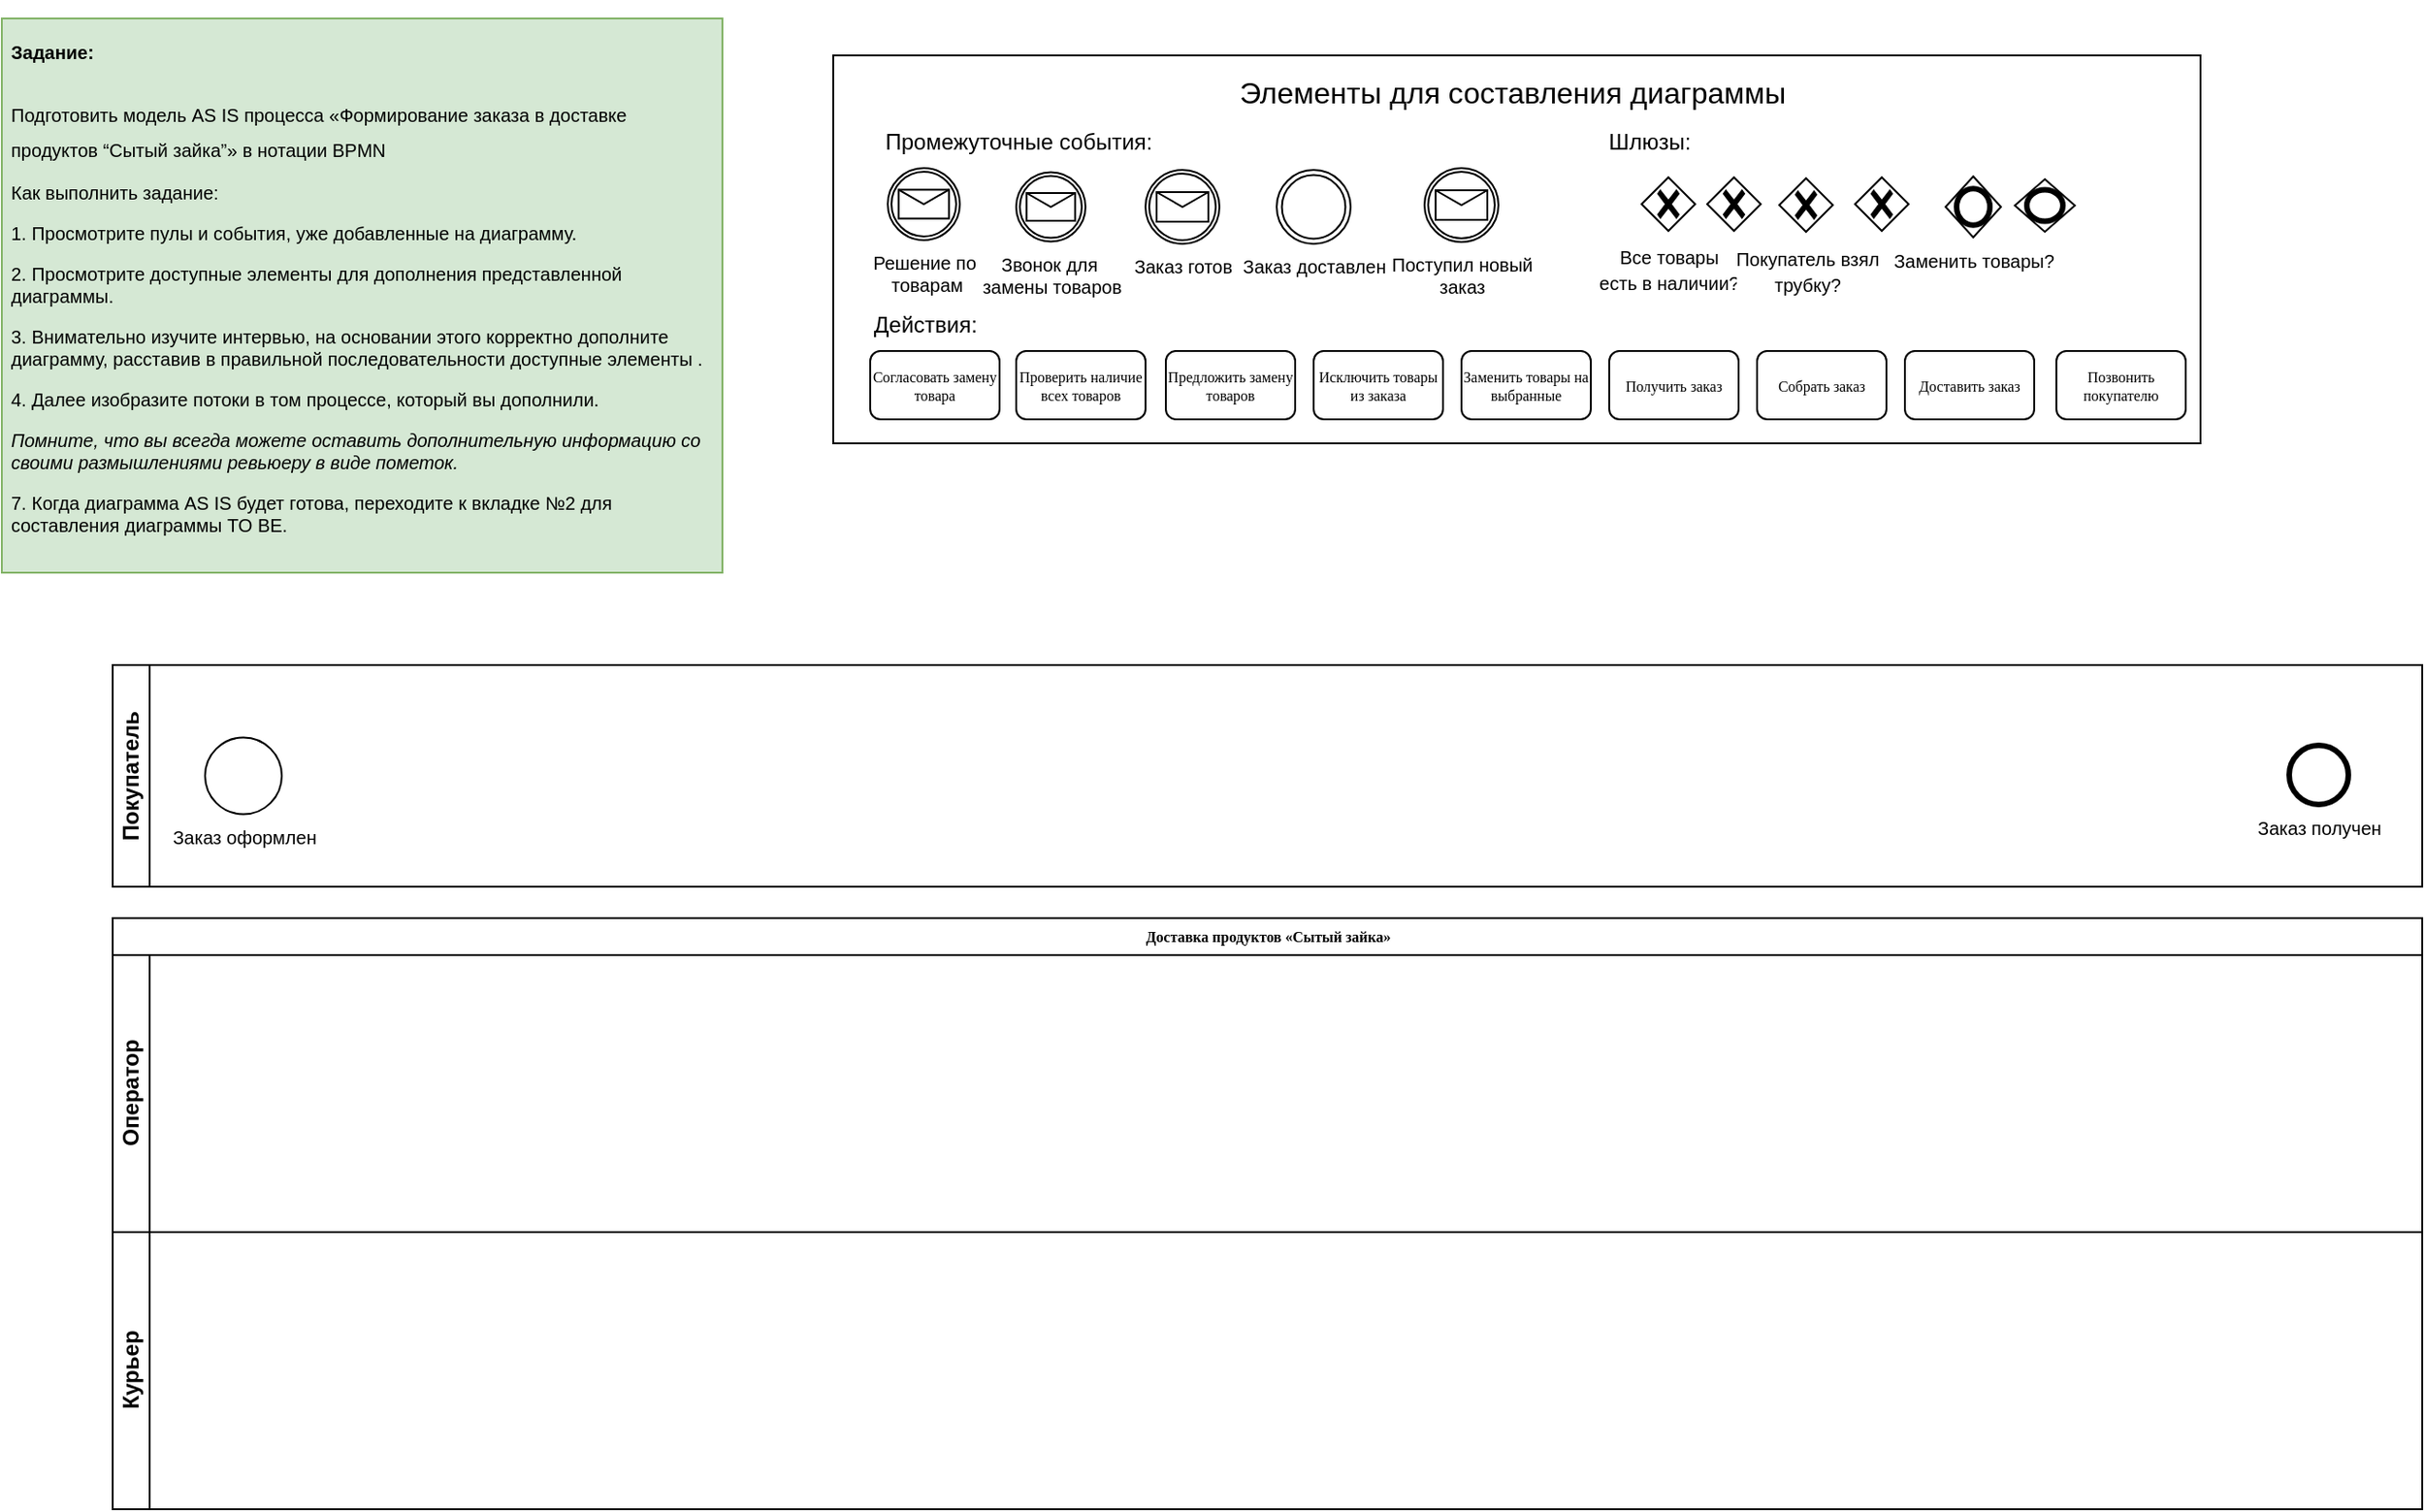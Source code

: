 <mxfile version="20.8.16" type="device" pages="3"><diagram name="AS IS" id="c7488fd3-1785-93aa-aadb-54a6760d102a"><mxGraphModel dx="758" dy="418" grid="1" gridSize="10" guides="1" tooltips="1" connect="1" arrows="1" fold="1" page="1" pageScale="1" pageWidth="1100" pageHeight="850" background="none" math="0" shadow="0"><root><mxCell id="0"/><mxCell id="1" parent="0"/><mxCell id="2b4e8129b02d487f-1" value="Доставка продуктов&amp;nbsp;«Сытый зайка»" style="swimlane;html=1;childLayout=stackLayout;horizontal=1;startSize=20;horizontalStack=0;rounded=0;shadow=0;labelBackgroundColor=none;strokeWidth=1;fontFamily=Verdana;fontSize=8;align=center;" parent="1" vertex="1"><mxGeometry x="70" y="497" width="1250" height="320" as="geometry"/></mxCell><mxCell id="2b4e8129b02d487f-2" value="Оператор" style="swimlane;html=1;startSize=20;horizontal=0;" parent="2b4e8129b02d487f-1" vertex="1"><mxGeometry y="20" width="1250" height="150" as="geometry"/></mxCell><mxCell id="2b4e8129b02d487f-20" style="edgeStyle=orthogonalEdgeStyle;rounded=0;html=1;labelBackgroundColor=none;startArrow=none;startFill=0;startSize=5;endArrow=classicThin;endFill=1;endSize=5;jettySize=auto;orthogonalLoop=1;strokeWidth=1;fontFamily=Verdana;fontSize=8" parent="2b4e8129b02d487f-2" edge="1"><mxGeometry relative="1" as="geometry"><mxPoint x="330.0" y="75.034" as="targetPoint"/></mxGeometry></mxCell><mxCell id="2b4e8129b02d487f-3" value="Курьер" style="swimlane;html=1;startSize=20;horizontal=0;" parent="2b4e8129b02d487f-1" vertex="1"><mxGeometry y="170" width="1250" height="150" as="geometry"/></mxCell><mxCell id="JuGA9uo2uOLxQDSCTEVF-2" value="Покупатель" style="swimlane;startSize=20;horizontal=0;html=1;whiteSpace=wrap;strokeWidth=1;fillColor=none;" parent="1" vertex="1"><mxGeometry x="70" y="360" width="1250" height="120" as="geometry"/></mxCell><mxCell id="JuGA9uo2uOLxQDSCTEVF-29" value="Заказ получен" style="points=[[0.145,0.145,0],[0.5,0,0],[0.855,0.145,0],[1,0.5,0],[0.855,0.855,0],[0.5,1,0],[0.145,0.855,0],[0,0.5,0]];shape=mxgraph.bpmn.event;html=1;verticalLabelPosition=bottom;labelBackgroundColor=#ffffff;verticalAlign=top;align=center;perimeter=ellipsePerimeter;outlineConnect=0;aspect=fixed;outline=end;symbol=terminate2;strokeWidth=1;fontSize=10;fillColor=none;" parent="JuGA9uo2uOLxQDSCTEVF-2" vertex="1"><mxGeometry x="1178" y="43.5" width="32" height="32" as="geometry"/></mxCell><mxCell id="Usv9IhuviYST43XJOTmN-9" value="Заказ оформлен" style="points=[[0.145,0.145,0],[0.5,0,0],[0.855,0.145,0],[1,0.5,0],[0.855,0.855,0],[0.5,1,0],[0.145,0.855,0],[0,0.5,0]];shape=mxgraph.bpmn.event;html=1;verticalLabelPosition=bottom;labelBackgroundColor=#ffffff;verticalAlign=top;align=center;perimeter=ellipsePerimeter;outlineConnect=0;aspect=fixed;outline=standard;symbol=general;fontSize=10;" parent="JuGA9uo2uOLxQDSCTEVF-2" vertex="1"><mxGeometry x="50" y="39.25" width="41.5" height="41.5" as="geometry"/></mxCell><mxCell id="7K3_q5ZA2IJRwI0mDJJV-9" value="" style="group" parent="1" vertex="1" connectable="0"><mxGeometry x="460" y="30" width="740" height="210" as="geometry"/></mxCell><mxCell id="7K3_q5ZA2IJRwI0mDJJV-2" value="&lt;font style=&quot;font-size: 16px;&quot;&gt;Элементы для составления диаграммы&amp;nbsp;&lt;/font&gt;" style="rounded=0;whiteSpace=wrap;html=1;fontSize=20;align=center;verticalAlign=top;" parent="7K3_q5ZA2IJRwI0mDJJV-9" vertex="1"><mxGeometry width="740" height="210" as="geometry"/></mxCell><mxCell id="JuGA9uo2uOLxQDSCTEVF-17" value="Согласовать замену товара" style="rounded=1;whiteSpace=wrap;html=1;shadow=0;labelBackgroundColor=none;strokeWidth=1;fontFamily=Verdana;fontSize=8;align=center;" parent="7K3_q5ZA2IJRwI0mDJJV-9" vertex="1"><mxGeometry x="20" y="160" width="70" height="37" as="geometry"/></mxCell><mxCell id="7K3_q5ZA2IJRwI0mDJJV-4" value="&lt;font style=&quot;font-size: 12px;&quot;&gt;Промежуточные события:&lt;/font&gt;" style="text;html=1;strokeColor=none;fillColor=none;align=center;verticalAlign=middle;whiteSpace=wrap;rounded=0;fontSize=16;" parent="7K3_q5ZA2IJRwI0mDJJV-9" vertex="1"><mxGeometry x="21" y="30" width="159" height="30" as="geometry"/></mxCell><mxCell id="JuGA9uo2uOLxQDSCTEVF-39" value="Решение по&lt;br&gt;&amp;nbsp;товарам" style="points=[[0.145,0.145,0],[0.5,0,0],[0.855,0.145,0],[1,0.5,0],[0.855,0.855,0],[0.5,1,0],[0.145,0.855,0],[0,0.5,0]];shape=mxgraph.bpmn.event;html=1;verticalLabelPosition=bottom;labelBackgroundColor=#ffffff;verticalAlign=top;align=center;perimeter=ellipsePerimeter;outlineConnect=0;aspect=fixed;outline=catching;symbol=message;strokeWidth=1;fontSize=10;fillColor=none;" parent="7K3_q5ZA2IJRwI0mDJJV-9" vertex="1"><mxGeometry x="29.5" y="61" width="39" height="39" as="geometry"/></mxCell><mxCell id="JuGA9uo2uOLxQDSCTEVF-27" value="Заказ доставлен" style="points=[[0.145,0.145,0],[0.5,0,0],[0.855,0.145,0],[1,0.5,0],[0.855,0.855,0],[0.5,1,0],[0.145,0.855,0],[0,0.5,0]];shape=mxgraph.bpmn.event;html=1;verticalLabelPosition=bottom;labelBackgroundColor=#ffffff;verticalAlign=top;align=center;perimeter=ellipsePerimeter;outlineConnect=0;aspect=fixed;outline=throwing;symbol=general;strokeWidth=1;fontSize=10;fillColor=none;" parent="7K3_q5ZA2IJRwI0mDJJV-9" vertex="1"><mxGeometry x="240" y="62" width="40" height="40" as="geometry"/></mxCell><mxCell id="7K3_q5ZA2IJRwI0mDJJV-5" value="&lt;font style=&quot;font-size: 12px;&quot;&gt;Действия:&lt;/font&gt;" style="text;html=1;strokeColor=none;fillColor=none;align=center;verticalAlign=middle;whiteSpace=wrap;rounded=0;fontSize=16;" parent="7K3_q5ZA2IJRwI0mDJJV-9" vertex="1"><mxGeometry x="20" y="129" width="60" height="30" as="geometry"/></mxCell><mxCell id="7K3_q5ZA2IJRwI0mDJJV-6" value="&lt;font style=&quot;font-size: 12px;&quot;&gt;Шлюзы:&lt;/font&gt;" style="text;html=1;strokeColor=none;fillColor=none;align=center;verticalAlign=middle;whiteSpace=wrap;rounded=0;fontSize=16;" parent="7K3_q5ZA2IJRwI0mDJJV-9" vertex="1"><mxGeometry x="412" y="30" width="60" height="30" as="geometry"/></mxCell><mxCell id="JuGA9uo2uOLxQDSCTEVF-9" value="&lt;font style=&quot;font-size: 10px;&quot;&gt;Все товары&lt;br&gt;есть в наличии?&lt;/font&gt;" style="points=[[0.25,0.25,0],[0.5,0,0],[0.75,0.25,0],[1,0.5,0],[0.75,0.75,0],[0.5,1,0],[0.25,0.75,0],[0,0.5,0]];shape=mxgraph.bpmn.gateway2;html=1;verticalLabelPosition=bottom;labelBackgroundColor=#ffffff;verticalAlign=top;align=center;perimeter=rhombusPerimeter;outlineConnect=0;outline=none;symbol=none;gwType=exclusive;strokeWidth=1;fillColor=none;" parent="7K3_q5ZA2IJRwI0mDJJV-9" vertex="1"><mxGeometry x="437.5" y="66" width="29" height="29" as="geometry"/></mxCell><mxCell id="JuGA9uo2uOLxQDSCTEVF-21" value="Заменить товары?" style="points=[[0.25,0.25,0],[0.5,0,0],[0.75,0.25,0],[1,0.5,0],[0.75,0.75,0],[0.5,1,0],[0.25,0.75,0],[0,0.5,0]];shape=mxgraph.bpmn.gateway2;html=1;verticalLabelPosition=bottom;labelBackgroundColor=#ffffff;verticalAlign=top;align=center;perimeter=rhombusPerimeter;outlineConnect=0;outline=end;symbol=general;strokeWidth=1;fontSize=10;fillColor=none;" parent="7K3_q5ZA2IJRwI0mDJJV-9" vertex="1"><mxGeometry x="602" y="65.5" width="30" height="33" as="geometry"/></mxCell><mxCell id="2b4e8129b02d487f-6" value="Проверить наличие всех товаров" style="rounded=1;whiteSpace=wrap;html=1;shadow=0;labelBackgroundColor=none;strokeWidth=1;fontFamily=Verdana;fontSize=8;align=center;" parent="7K3_q5ZA2IJRwI0mDJJV-9" vertex="1"><mxGeometry x="99" y="160" width="70" height="37" as="geometry"/></mxCell><mxCell id="JuGA9uo2uOLxQDSCTEVF-11" value="Предложить замену товаров" style="rounded=1;whiteSpace=wrap;html=1;shadow=0;labelBackgroundColor=none;strokeWidth=1;fontFamily=Verdana;fontSize=8;align=center;" parent="7K3_q5ZA2IJRwI0mDJJV-9" vertex="1"><mxGeometry x="180" y="160" width="70" height="37" as="geometry"/></mxCell><mxCell id="JuGA9uo2uOLxQDSCTEVF-20" value="Исключить товары из заказа" style="rounded=1;whiteSpace=wrap;html=1;shadow=0;labelBackgroundColor=none;strokeWidth=1;fontFamily=Verdana;fontSize=8;align=center;" parent="7K3_q5ZA2IJRwI0mDJJV-9" vertex="1"><mxGeometry x="260" y="160" width="70" height="37" as="geometry"/></mxCell><mxCell id="JuGA9uo2uOLxQDSCTEVF-19" value="Заменить товары на выбранные" style="rounded=1;whiteSpace=wrap;html=1;shadow=0;labelBackgroundColor=none;strokeWidth=1;fontFamily=Verdana;fontSize=8;align=center;" parent="7K3_q5ZA2IJRwI0mDJJV-9" vertex="1"><mxGeometry x="340" y="160" width="70" height="37" as="geometry"/></mxCell><mxCell id="7K3_q5ZA2IJRwI0mDJJV-8" value="Получить заказ" style="rounded=1;whiteSpace=wrap;html=1;shadow=0;labelBackgroundColor=none;strokeWidth=1;fontFamily=Verdana;fontSize=8;align=center;" parent="7K3_q5ZA2IJRwI0mDJJV-9" vertex="1"><mxGeometry x="420" y="160" width="70" height="37" as="geometry"/></mxCell><mxCell id="JuGA9uo2uOLxQDSCTEVF-10" value="Собрать заказ" style="rounded=1;whiteSpace=wrap;html=1;shadow=0;labelBackgroundColor=none;strokeWidth=1;fontFamily=Verdana;fontSize=8;align=center;" parent="7K3_q5ZA2IJRwI0mDJJV-9" vertex="1"><mxGeometry x="500" y="160" width="70" height="37" as="geometry"/></mxCell><mxCell id="JuGA9uo2uOLxQDSCTEVF-26" value="Доставить заказ" style="rounded=1;whiteSpace=wrap;html=1;shadow=0;labelBackgroundColor=none;strokeWidth=1;fontFamily=Verdana;fontSize=8;align=center;" parent="7K3_q5ZA2IJRwI0mDJJV-9" vertex="1"><mxGeometry x="580" y="160" width="70" height="37" as="geometry"/></mxCell><mxCell id="Usv9IhuviYST43XJOTmN-3" value="&lt;span style=&quot;font-size: 10px;&quot;&gt;Покупатель взял &lt;br&gt;трубку?&lt;/span&gt;" style="points=[[0.25,0.25,0],[0.5,0,0],[0.75,0.25,0],[1,0.5,0],[0.75,0.75,0],[0.5,1,0],[0.25,0.75,0],[0,0.5,0]];shape=mxgraph.bpmn.gateway2;html=1;verticalLabelPosition=bottom;labelBackgroundColor=#ffffff;verticalAlign=top;align=center;perimeter=rhombusPerimeter;outlineConnect=0;outline=none;symbol=none;gwType=exclusive;strokeWidth=1;fillColor=none;" parent="7K3_q5ZA2IJRwI0mDJJV-9" vertex="1"><mxGeometry x="512" y="66.5" width="29" height="29" as="geometry"/></mxCell><mxCell id="Usv9IhuviYST43XJOTmN-4" value="" style="points=[[0.25,0.25,0],[0.5,0,0],[0.75,0.25,0],[1,0.5,0],[0.75,0.75,0],[0.5,1,0],[0.25,0.75,0],[0,0.5,0]];shape=mxgraph.bpmn.gateway2;html=1;verticalLabelPosition=bottom;labelBackgroundColor=#ffffff;verticalAlign=top;align=center;perimeter=rhombusPerimeter;outlineConnect=0;outline=none;symbol=none;gwType=exclusive;strokeWidth=1;fillColor=none;" parent="7K3_q5ZA2IJRwI0mDJJV-9" vertex="1"><mxGeometry x="473" y="66" width="29" height="29" as="geometry"/></mxCell><mxCell id="Usv9IhuviYST43XJOTmN-5" value="" style="points=[[0.25,0.25,0],[0.5,0,0],[0.75,0.25,0],[1,0.5,0],[0.75,0.75,0],[0.5,1,0],[0.25,0.75,0],[0,0.5,0]];shape=mxgraph.bpmn.gateway2;html=1;verticalLabelPosition=bottom;labelBackgroundColor=#ffffff;verticalAlign=top;align=center;perimeter=rhombusPerimeter;outlineConnect=0;outline=none;symbol=none;gwType=exclusive;strokeWidth=1;fillColor=none;" parent="7K3_q5ZA2IJRwI0mDJJV-9" vertex="1"><mxGeometry x="553" y="66" width="29" height="29" as="geometry"/></mxCell><mxCell id="Usv9IhuviYST43XJOTmN-7" value="" style="points=[[0.25,0.25,0],[0.5,0,0],[0.75,0.25,0],[1,0.5,0],[0.75,0.75,0],[0.5,1,0],[0.25,0.75,0],[0,0.5,0]];shape=mxgraph.bpmn.gateway2;html=1;verticalLabelPosition=bottom;labelBackgroundColor=#ffffff;verticalAlign=top;align=center;perimeter=rhombusPerimeter;outlineConnect=0;outline=end;symbol=general;strokeWidth=1;fontSize=10;fillColor=none;" parent="7K3_q5ZA2IJRwI0mDJJV-9" vertex="1"><mxGeometry x="639.5" y="67" width="32.5" height="28.5" as="geometry"/></mxCell><mxCell id="Usv9IhuviYST43XJOTmN-13" value="Звонок для&amp;nbsp;&lt;br style=&quot;border-color: var(--border-color);&quot;&gt;&lt;font style=&quot;border-color: var(--border-color);&quot;&gt;замены товаров&lt;/font&gt;" style="points=[[0.145,0.145,0],[0.5,0,0],[0.855,0.145,0],[1,0.5,0],[0.855,0.855,0],[0.5,1,0],[0.145,0.855,0],[0,0.5,0]];shape=mxgraph.bpmn.event;html=1;verticalLabelPosition=bottom;labelBackgroundColor=#ffffff;verticalAlign=top;align=center;perimeter=ellipsePerimeter;outlineConnect=0;aspect=fixed;outline=catching;symbol=message;fontSize=10;" parent="7K3_q5ZA2IJRwI0mDJJV-9" vertex="1"><mxGeometry x="99" y="63.25" width="37.5" height="37.5" as="geometry"/></mxCell><mxCell id="Usv9IhuviYST43XJOTmN-12" value="Заказ готов" style="points=[[0.145,0.145,0],[0.5,0,0],[0.855,0.145,0],[1,0.5,0],[0.855,0.855,0],[0.5,1,0],[0.145,0.855,0],[0,0.5,0]];shape=mxgraph.bpmn.event;html=1;verticalLabelPosition=bottom;labelBackgroundColor=#ffffff;verticalAlign=top;align=center;perimeter=ellipsePerimeter;outlineConnect=0;aspect=fixed;outline=catching;symbol=message;fontSize=10;" parent="7K3_q5ZA2IJRwI0mDJJV-9" vertex="1"><mxGeometry x="169" y="62" width="40" height="40" as="geometry"/></mxCell><mxCell id="Usv9IhuviYST43XJOTmN-14" value="Поступил новый&lt;br style=&quot;border-color: var(--border-color);&quot;&gt;заказ" style="points=[[0.145,0.145,0],[0.5,0,0],[0.855,0.145,0],[1,0.5,0],[0.855,0.855,0],[0.5,1,0],[0.145,0.855,0],[0,0.5,0]];shape=mxgraph.bpmn.event;html=1;verticalLabelPosition=bottom;labelBackgroundColor=#ffffff;verticalAlign=top;align=center;perimeter=ellipsePerimeter;outlineConnect=0;aspect=fixed;outline=catching;symbol=message;fontSize=10;" parent="7K3_q5ZA2IJRwI0mDJJV-9" vertex="1"><mxGeometry x="320" y="61" width="40" height="40" as="geometry"/></mxCell><mxCell id="M19Zvm760lLPR7ln0LaB-6" value="Позвонить покупателю" style="rounded=1;whiteSpace=wrap;html=1;shadow=0;labelBackgroundColor=none;strokeWidth=1;fontFamily=Verdana;fontSize=8;align=center;" parent="7K3_q5ZA2IJRwI0mDJJV-9" vertex="1"><mxGeometry x="662" y="160" width="70" height="37" as="geometry"/></mxCell><mxCell id="7K3_q5ZA2IJRwI0mDJJV-10" value="&lt;p style=&quot;line-height: 80%;&quot;&gt;&lt;/p&gt;&lt;h1 style=&quot;line-height: 0%;&quot;&gt;&lt;font style=&quot;font-size: 10px;&quot;&gt;Задание:&lt;/font&gt;&lt;/h1&gt;&lt;font style=&quot;font-size: 10px;&quot;&gt;Подготовить модель AS IS процесса «Формирование заказа в доставке продуктов “Сытый зайка”» в нотации BPMN&lt;br&gt;&lt;/font&gt;&lt;p style=&quot;font-size: 10px;&quot;&gt;&lt;font style=&quot;font-size: 10px;&quot;&gt;Как выполнить задание:&lt;/font&gt;&lt;/p&gt;&lt;p style=&quot;font-size: 10px;&quot;&gt;&lt;font style=&quot;font-size: 10px;&quot;&gt;1. Просмотрите пулы и события, уже добавленные на диаграмму.&lt;/font&gt;&lt;/p&gt;&lt;p style=&quot;font-size: 10px;&quot;&gt;&lt;font style=&quot;font-size: 10px;&quot;&gt;2. Просмотрите доступные элементы для дополнения представленной диаграммы.&amp;nbsp;&lt;/font&gt;&lt;/p&gt;&lt;p style=&quot;font-size: 10px;&quot;&gt;&lt;font style=&quot;font-size: 10px;&quot;&gt;3. Внимательно изучите интервью, на основании этого корректно дополните диаграмму, расставив в правильной последовательности доступные элементы .&lt;/font&gt;&lt;/p&gt;&lt;p style=&quot;font-size: 10px;&quot;&gt;&lt;span style=&quot;background-color: initial;&quot;&gt;&lt;font style=&quot;font-size: 10px;&quot;&gt;4. Далее изобразите потоки в том процессе, который вы дополнили.&amp;nbsp;&lt;/font&gt;&lt;/span&gt;&lt;/p&gt;&lt;p style=&quot;font-size: 10px;&quot;&gt;&lt;font style=&quot;font-size: 10px;&quot;&gt;&lt;i style=&quot;background-color: initial;&quot;&gt;Помните, что вы всегда можете оставить дополнительную информацию со своими размышлениями ревьюеру в виде пометок.&amp;nbsp;&amp;nbsp;&lt;/i&gt;&lt;br&gt;&lt;/font&gt;&lt;/p&gt;&lt;p style=&quot;font-size: 10px;&quot;&gt;&lt;font style=&quot;font-size: 10px;&quot;&gt;7. Когда диаграмма AS IS будет готова, переходите к вкладке №2 для составления диаграммы TO BE.&lt;/font&gt;&lt;/p&gt;&lt;p&gt;&lt;/p&gt;" style="text;html=1;strokeColor=#82b366;fillColor=#d5e8d4;spacing=5;spacingTop=-20;whiteSpace=wrap;overflow=hidden;rounded=0;fontSize=16;" parent="1" vertex="1"><mxGeometry x="10" y="10" width="390" height="300" as="geometry"/></mxCell></root></mxGraphModel></diagram><diagram name="TO BE" id="zTSeFMvEAtbdspOOw4vk"><mxGraphModel dx="910" dy="501" grid="1" gridSize="10" guides="1" tooltips="1" connect="1" arrows="1" fold="1" page="1" pageScale="1" pageWidth="1100" pageHeight="850" background="none" math="0" shadow="0"><root><mxCell id="Q_dvvYHVvzNDzxO9pVw5-0"/><mxCell id="Q_dvvYHVvzNDzxO9pVw5-1" parent="Q_dvvYHVvzNDzxO9pVw5-0"/><mxCell id="Q_dvvYHVvzNDzxO9pVw5-2" value="Доставка продуктов&amp;nbsp;«Сытый зайка»" style="swimlane;html=1;childLayout=stackLayout;horizontal=1;startSize=20;horizontalStack=0;rounded=0;shadow=0;labelBackgroundColor=none;strokeWidth=1;fontFamily=Verdana;fontSize=8;align=center;" parent="Q_dvvYHVvzNDzxO9pVw5-1" vertex="1"><mxGeometry x="70" y="460" width="1780" height="340" as="geometry"/></mxCell><mxCell id="Q_dvvYHVvzNDzxO9pVw5-3" value="Оператор" style="swimlane;html=1;startSize=20;horizontal=0;" parent="Q_dvvYHVvzNDzxO9pVw5-2" vertex="1"><mxGeometry y="20" width="1780" height="170" as="geometry"/></mxCell><mxCell id="Q_dvvYHVvzNDzxO9pVw5-6" style="edgeStyle=orthogonalEdgeStyle;rounded=0;html=1;labelBackgroundColor=none;startArrow=none;startFill=0;startSize=5;endArrow=classicThin;endFill=1;endSize=5;jettySize=auto;orthogonalLoop=1;strokeWidth=1;fontFamily=Verdana;fontSize=8" parent="Q_dvvYHVvzNDzxO9pVw5-3" edge="1"><mxGeometry relative="1" as="geometry"><mxPoint x="330.0" y="75.034" as="targetPoint"/></mxGeometry></mxCell><mxCell id="Q_dvvYHVvzNDzxO9pVw5-29" value="Курьер" style="swimlane;html=1;startSize=20;horizontal=0;" parent="Q_dvvYHVvzNDzxO9pVw5-2" vertex="1"><mxGeometry y="190" width="1780" height="150" as="geometry"/></mxCell><mxCell id="Q_dvvYHVvzNDzxO9pVw5-36" value="Покупатель" style="swimlane;startSize=20;horizontal=0;html=1;whiteSpace=wrap;strokeWidth=1;fillColor=none;" parent="Q_dvvYHVvzNDzxO9pVw5-1" vertex="1"><mxGeometry x="70" y="276" width="1780" height="156" as="geometry"/></mxCell><mxCell id="HyHTF2Xi3SCH2UTWUuMY-0" value="Заказ сформирован" style="points=[[0.145,0.145,0],[0.5,0,0],[0.855,0.145,0],[1,0.5,0],[0.855,0.855,0],[0.5,1,0],[0.145,0.855,0],[0,0.5,0]];shape=mxgraph.bpmn.event;html=1;verticalLabelPosition=bottom;labelBackgroundColor=#ffffff;verticalAlign=top;align=center;perimeter=ellipsePerimeter;outlineConnect=0;aspect=fixed;outline=standard;symbol=general;strokeWidth=1;fontSize=10;fillColor=none;" parent="Q_dvvYHVvzNDzxO9pVw5-36" vertex="1"><mxGeometry x="50" y="40" width="40" height="40" as="geometry"/></mxCell><mxCell id="Q_dvvYHVvzNDzxO9pVw5-43" value="Заказ получен" style="points=[[0.145,0.145,0],[0.5,0,0],[0.855,0.145,0],[1,0.5,0],[0.855,0.855,0],[0.5,1,0],[0.145,0.855,0],[0,0.5,0]];shape=mxgraph.bpmn.event;html=1;verticalLabelPosition=bottom;labelBackgroundColor=#ffffff;verticalAlign=top;align=center;perimeter=ellipsePerimeter;outlineConnect=0;aspect=fixed;outline=end;symbol=terminate2;strokeWidth=1;fontSize=10;fillColor=none;" parent="Q_dvvYHVvzNDzxO9pVw5-1" vertex="1"><mxGeometry x="1790" y="319.5" width="32" height="32" as="geometry"/></mxCell><mxCell id="FH6jZZN8fmCdFcVaPBdx-0" value="&lt;p style=&quot;line-height: 80%;&quot;&gt;&lt;/p&gt;&lt;h1 style=&quot;line-height: 0%;&quot;&gt;&lt;font style=&quot;font-size: 10px;&quot;&gt;Задание:&lt;/font&gt;&lt;/h1&gt;&lt;font style=&quot;font-size: 10px;&quot;&gt;Подготовить модель TO BE процесса «Формирование заказа в доставке продуктов “Сытый зайка”» в нотации BPMN&lt;br&gt;&lt;/font&gt;&lt;p style=&quot;font-size: 10px; line-height: 60%;&quot;&gt;&lt;font style=&quot;font-size: 10px;&quot;&gt;Как выполнить задание:&lt;/font&gt;&lt;/p&gt;&lt;p style=&quot;font-size: 10px; line-height: 100%;&quot;&gt;&lt;font style=&quot;font-size: 10px;&quot;&gt;1.&amp;nbsp;&lt;/font&gt;Возьмите за основу диаграмму процесса AS IS на вкладке №1.&amp;nbsp;&lt;/p&gt;&lt;p style=&quot;border-color: var(--border-color); line-height: 104%;&quot;&gt;&lt;font style=&quot;border-color: var(--border-color); font-size: 10px;&quot;&gt;2. Вам необходимо составить диаграмму TO BE, при этом учесть добавление в приложение новой функции для выбора решения по отсутствующим товарам.&lt;/font&gt;&lt;/p&gt;&lt;p style=&quot;border-color: var(--border-color); font-size: 10px;&quot;&gt;&lt;font style=&quot;border-color: var(--border-color); font-size: 10px;&quot;&gt;3. В этой части задания у вас нет доступных элементов, вы создаете их самостоятельно&amp;nbsp;&lt;/font&gt;&lt;/p&gt;&lt;p style=&quot;border-color: var(--border-color); font-size: 10px;&quot;&gt;&lt;font style=&quot;border-color: var(--border-color); font-size: 10px;&quot;&gt;4. Готовый файл со всеми вкладками сохраните в формате .drawio и отправьте ревьюеру на проверку.&lt;/font&gt;&lt;/p&gt;&lt;p&gt;&lt;/p&gt;" style="text;html=1;strokeColor=#82b366;fillColor=#d5e8d4;spacing=5;spacingTop=-20;whiteSpace=wrap;overflow=hidden;rounded=0;fontSize=16;" parent="Q_dvvYHVvzNDzxO9pVw5-1" vertex="1"><mxGeometry x="10" y="10" width="490" height="240" as="geometry"/></mxCell></root></mxGraphModel></diagram><diagram id="a_MtQb8EIC7jTFKh7wlv" name="BPMN заметки"><mxGraphModel dx="1071" dy="589" grid="1" gridSize="10" guides="1" tooltips="1" connect="1" arrows="1" fold="1" page="1" pageScale="1" pageWidth="827" pageHeight="1169" math="0" shadow="0"><root><mxCell id="0"/><mxCell id="1" parent="0"/><mxCell id="2qwUaoLeyyZQ_1UiVwgS-4" value="" style="edgeStyle=elbowEdgeStyle;fontSize=12;html=1;endArrow=blockThin;endFill=1;rounded=0;" edge="1" parent="1"><mxGeometry width="160" relative="1" as="geometry"><mxPoint x="400" y="120" as="sourcePoint"/><mxPoint x="520" y="120" as="targetPoint"/></mxGeometry></mxCell><mxCell id="2qwUaoLeyyZQ_1UiVwgS-6" value="" style="points=[[0.25,0,0],[0.5,0,0],[0.75,0,0],[1,0.25,0],[1,0.5,0],[1,0.75,0],[0.75,1,0],[0.5,1,0],[0.25,1,0],[0,0.75,0],[0,0.5,0],[0,0.25,0]];shape=mxgraph.bpmn.task;whiteSpace=wrap;rectStyle=rounded;size=10;html=1;taskMarker=abstract;fontSize=16;" vertex="1" parent="1"><mxGeometry x="20" y="190" width="90" height="50" as="geometry"/></mxCell><mxCell id="2qwUaoLeyyZQ_1UiVwgS-7" value="" style="points=[[0.25,0,0],[0.5,0,0],[0.75,0,0],[1,0.25,0],[1,0.5,0],[1,0.75,0],[0.75,1,0],[0.5,1,0],[0.25,1,0],[0,0.75,0],[0,0.5,0],[0,0.25,0]];shape=mxgraph.bpmn.task;whiteSpace=wrap;rectStyle=rounded;size=10;html=1;taskMarker=abstract;isLoopSub=1;fontSize=16;" vertex="1" parent="1"><mxGeometry x="20" y="270" width="90" height="50" as="geometry"/></mxCell><mxCell id="2qwUaoLeyyZQ_1UiVwgS-8" value="" style="points=[[0.145,0.145,0],[0.5,0,0],[0.855,0.145,0],[1,0.5,0],[0.855,0.855,0],[0.5,1,0],[0.145,0.855,0],[0,0.5,0]];shape=mxgraph.bpmn.event;html=1;verticalLabelPosition=bottom;labelBackgroundColor=#ffffff;verticalAlign=top;align=center;perimeter=ellipsePerimeter;outlineConnect=0;aspect=fixed;outline=standard;symbol=general;fontSize=16;" vertex="1" parent="1"><mxGeometry x="401" y="190" width="50" height="50" as="geometry"/></mxCell><mxCell id="2qwUaoLeyyZQ_1UiVwgS-9" value="" style="points=[[0.145,0.145,0],[0.5,0,0],[0.855,0.145,0],[1,0.5,0],[0.855,0.855,0],[0.5,1,0],[0.145,0.855,0],[0,0.5,0]];shape=mxgraph.bpmn.event;html=1;verticalLabelPosition=bottom;labelBackgroundColor=#ffffff;verticalAlign=top;align=center;perimeter=ellipsePerimeter;outlineConnect=0;aspect=fixed;outline=throwing;symbol=general;fontSize=16;" vertex="1" parent="1"><mxGeometry x="401" y="270" width="50" height="50" as="geometry"/></mxCell><mxCell id="2qwUaoLeyyZQ_1UiVwgS-10" value="" style="points=[[0.145,0.145,0],[0.5,0,0],[0.855,0.145,0],[1,0.5,0],[0.855,0.855,0],[0.5,1,0],[0.145,0.855,0],[0,0.5,0]];shape=mxgraph.bpmn.event;html=1;verticalLabelPosition=bottom;labelBackgroundColor=#ffffff;verticalAlign=top;align=center;perimeter=ellipsePerimeter;outlineConnect=0;aspect=fixed;outline=end;symbol=terminate2;fontSize=16;" vertex="1" parent="1"><mxGeometry x="401" y="350" width="50" height="50" as="geometry"/></mxCell><mxCell id="2qwUaoLeyyZQ_1UiVwgS-11" value="" style="points=[[0.145,0.145,0],[0.5,0,0],[0.855,0.145,0],[1,0.5,0],[0.855,0.855,0],[0.5,1,0],[0.145,0.855,0],[0,0.5,0]];shape=mxgraph.bpmn.event;html=1;verticalLabelPosition=bottom;labelBackgroundColor=#ffffff;verticalAlign=top;align=center;perimeter=ellipsePerimeter;outlineConnect=0;aspect=fixed;outline=throwing;symbol=message;fontSize=16;" vertex="1" parent="1"><mxGeometry x="401" y="430" width="50" height="50" as="geometry"/></mxCell><mxCell id="2qwUaoLeyyZQ_1UiVwgS-12" value="" style="points=[[0.145,0.145,0],[0.5,0,0],[0.855,0.145,0],[1,0.5,0],[0.855,0.855,0],[0.5,1,0],[0.145,0.855,0],[0,0.5,0]];shape=mxgraph.bpmn.event;html=1;verticalLabelPosition=bottom;labelBackgroundColor=#ffffff;verticalAlign=top;align=center;perimeter=ellipsePerimeter;outlineConnect=0;aspect=fixed;outline=standard;symbol=timer;fontSize=16;" vertex="1" parent="1"><mxGeometry x="401" y="510" width="50" height="50" as="geometry"/></mxCell><mxCell id="2qwUaoLeyyZQ_1UiVwgS-13" value="" style="points=[[0.25,0.25,0],[0.5,0,0],[0.75,0.25,0],[1,0.5,0],[0.75,0.75,0],[0.5,1,0],[0.25,0.75,0],[0,0.5,0]];shape=mxgraph.bpmn.gateway2;html=1;verticalLabelPosition=bottom;labelBackgroundColor=#ffffff;verticalAlign=top;align=center;perimeter=rhombusPerimeter;outlineConnect=0;outline=none;symbol=none;gwType=exclusive;fontSize=16;" vertex="1" parent="1"><mxGeometry x="41" y="438" width="50" height="50" as="geometry"/></mxCell><mxCell id="2qwUaoLeyyZQ_1UiVwgS-14" value="" style="points=[[0.25,0.25,0],[0.5,0,0],[0.75,0.25,0],[1,0.5,0],[0.75,0.75,0],[0.5,1,0],[0.25,0.75,0],[0,0.5,0]];shape=mxgraph.bpmn.gateway2;html=1;verticalLabelPosition=bottom;labelBackgroundColor=#ffffff;verticalAlign=top;align=center;perimeter=rhombusPerimeter;outlineConnect=0;outline=end;symbol=general;fontSize=16;" vertex="1" parent="1"><mxGeometry x="41" y="518" width="50" height="50" as="geometry"/></mxCell><mxCell id="2qwUaoLeyyZQ_1UiVwgS-15" value="" style="points=[[0.25,0.25,0],[0.5,0,0],[0.75,0.25,0],[1,0.5,0],[0.75,0.75,0],[0.5,1,0],[0.25,0.75,0],[0,0.5,0]];shape=mxgraph.bpmn.gateway2;html=1;verticalLabelPosition=bottom;labelBackgroundColor=#ffffff;verticalAlign=top;align=center;perimeter=rhombusPerimeter;outlineConnect=0;outline=none;symbol=none;gwType=parallel;fontSize=16;" vertex="1" parent="1"><mxGeometry x="41" y="598" width="50" height="50" as="geometry"/></mxCell><mxCell id="2qwUaoLeyyZQ_1UiVwgS-16" value="&lt;h1&gt;&lt;b style=&quot;border-color: var(--border-color);&quot;&gt;&lt;font style=&quot;font-size: 18px;&quot;&gt;BPMN. Наиболее распространенные элементы&lt;/font&gt;&lt;/b&gt;&lt;br&gt;&lt;/h1&gt;" style="text;html=1;strokeColor=none;fillColor=none;spacing=5;spacingTop=-20;whiteSpace=wrap;overflow=hidden;rounded=0;fontSize=16;align=center;" vertex="1" parent="1"><mxGeometry x="188" y="10" width="451" height="60" as="geometry"/></mxCell><mxCell id="2qwUaoLeyyZQ_1UiVwgS-17" value="- начальное событие" style="text;html=1;strokeColor=none;fillColor=none;align=left;verticalAlign=middle;whiteSpace=wrap;rounded=0;fontSize=16;" vertex="1" parent="1"><mxGeometry x="471" y="200" width="230" height="30" as="geometry"/></mxCell><mxCell id="2qwUaoLeyyZQ_1UiVwgS-18" value="- промежуточное событие" style="text;html=1;strokeColor=none;fillColor=none;align=left;verticalAlign=middle;whiteSpace=wrap;rounded=0;fontSize=16;" vertex="1" parent="1"><mxGeometry x="471" y="280" width="250" height="30" as="geometry"/></mxCell><mxCell id="2qwUaoLeyyZQ_1UiVwgS-19" value="- конечное событие" style="text;html=1;strokeColor=none;fillColor=none;align=left;verticalAlign=middle;whiteSpace=wrap;rounded=0;fontSize=16;" vertex="1" parent="1"><mxGeometry x="471" y="360" width="170" height="30" as="geometry"/></mxCell><mxCell id="2qwUaoLeyyZQ_1UiVwgS-20" value="- сообщение" style="text;html=1;strokeColor=none;fillColor=none;align=left;verticalAlign=middle;whiteSpace=wrap;rounded=0;fontSize=16;" vertex="1" parent="1"><mxGeometry x="471" y="440" width="170" height="30" as="geometry"/></mxCell><mxCell id="2qwUaoLeyyZQ_1UiVwgS-21" value="- таймер" style="text;html=1;strokeColor=none;fillColor=none;align=left;verticalAlign=middle;whiteSpace=wrap;rounded=0;fontSize=16;" vertex="1" parent="1"><mxGeometry x="471" y="520" width="170" height="30" as="geometry"/></mxCell><mxCell id="eJI23vzdxuldbTUaO5t--1" value="- задача" style="text;html=1;strokeColor=none;fillColor=none;align=left;verticalAlign=middle;whiteSpace=wrap;rounded=0;fontSize=16;" vertex="1" parent="1"><mxGeometry x="120" y="200" width="230" height="30" as="geometry"/></mxCell><mxCell id="eJI23vzdxuldbTUaO5t--2" value="- свёрнутый подпроцесс" style="text;html=1;strokeColor=none;fillColor=none;align=left;verticalAlign=middle;whiteSpace=wrap;rounded=0;fontSize=16;" vertex="1" parent="1"><mxGeometry x="120" y="280" width="230" height="30" as="geometry"/></mxCell><mxCell id="eJI23vzdxuldbTUaO5t--3" value="" style="points=[[0.25,0,0],[0.5,0,0],[0.75,0,0],[1,0.25,0],[1,0.5,0],[1,0.75,0],[0.75,1,0],[0.5,1,0],[0.25,1,0],[0,0.75,0],[0,0.5,0],[0,0.25,0]];shape=mxgraph.bpmn.task;whiteSpace=wrap;rectStyle=rounded;size=10;html=1;taskMarker=abstract;isLoopStandard=1;fontSize=18;" vertex="1" parent="1"><mxGeometry x="20" y="350" width="90" height="50" as="geometry"/></mxCell><mxCell id="eJI23vzdxuldbTUaO5t--4" value="- циклическое действие" style="text;html=1;strokeColor=none;fillColor=none;align=left;verticalAlign=middle;whiteSpace=wrap;rounded=0;fontSize=16;" vertex="1" parent="1"><mxGeometry x="120" y="360" width="230" height="30" as="geometry"/></mxCell><mxCell id="eJI23vzdxuldbTUaO5t--5" value="" style="dashed=1;dashPattern=8 4;endArrow=blockThin;endFill=1;startArrow=oval;startFill=0;endSize=6;startSize=4;html=1;rounded=0;fontSize=18;" edge="1" parent="1"><mxGeometry width="160" relative="1" as="geometry"><mxPoint x="400" y="80" as="sourcePoint"/><mxPoint x="520" y="80.5" as="targetPoint"/></mxGeometry></mxCell><mxCell id="eJI23vzdxuldbTUaO5t--6" value="- поток сообщений" style="text;html=1;strokeColor=none;fillColor=none;align=left;verticalAlign=middle;whiteSpace=wrap;rounded=0;fontSize=16;" vertex="1" parent="1"><mxGeometry x="540" y="70" width="230" height="30" as="geometry"/></mxCell><mxCell id="eJI23vzdxuldbTUaO5t--7" value="- поток последовательности" style="text;html=1;strokeColor=none;fillColor=none;align=left;verticalAlign=middle;whiteSpace=wrap;rounded=0;fontSize=16;" vertex="1" parent="1"><mxGeometry x="540" y="103" width="250" height="30" as="geometry"/></mxCell><mxCell id="eJI23vzdxuldbTUaO5t--8" value="" style="edgeStyle=elbowEdgeStyle;fontSize=12;html=1;endFill=0;startFill=0;endSize=6;startSize=6;dashed=1;dashPattern=1 4;endArrow=none;startArrow=none;rounded=0;" edge="1" parent="1"><mxGeometry width="160" relative="1" as="geometry"><mxPoint x="400" y="157" as="sourcePoint"/><mxPoint x="520" y="157" as="targetPoint"/></mxGeometry></mxCell><mxCell id="eJI23vzdxuldbTUaO5t--9" value="- ассоциация" style="text;html=1;strokeColor=none;fillColor=none;align=left;verticalAlign=middle;whiteSpace=wrap;rounded=0;fontSize=16;" vertex="1" parent="1"><mxGeometry x="540" y="141" width="250" height="30" as="geometry"/></mxCell><mxCell id="eJI23vzdxuldbTUaO5t--10" value="- исключающий шлюз&amp;nbsp; &amp;nbsp; &amp;nbsp;&lt;br&gt;&amp;nbsp; (ИЛИ/ИЛИ)" style="text;html=1;strokeColor=none;fillColor=none;align=left;verticalAlign=middle;whiteSpace=wrap;rounded=0;fontSize=16;" vertex="1" parent="1"><mxGeometry x="120" y="450" width="230" height="30" as="geometry"/></mxCell><mxCell id="eJI23vzdxuldbTUaO5t--11" value="- включающий шлюз&amp;nbsp; &lt;br style=&quot;font-size: 16px;&quot;&gt;&amp;nbsp; (И/ИЛИ)" style="text;html=1;strokeColor=none;fillColor=none;align=left;verticalAlign=middle;whiteSpace=wrap;rounded=0;fontSize=16;" vertex="1" parent="1"><mxGeometry x="120" y="530" width="230" height="30" as="geometry"/></mxCell><mxCell id="eJI23vzdxuldbTUaO5t--12" value="- параллельный шлюз&amp;nbsp; &amp;nbsp; &lt;br&gt;&amp;nbsp; (И/И)" style="text;html=1;strokeColor=none;fillColor=none;align=left;verticalAlign=middle;whiteSpace=wrap;rounded=0;fontSize=16;" vertex="1" parent="1"><mxGeometry x="120" y="608" width="230" height="30" as="geometry"/></mxCell><mxCell id="eJI23vzdxuldbTUaO5t--17" value="&lt;font style=&quot;font-size: 10px;&quot;&gt;Пул&lt;/font&gt;" style="swimlane;startSize=20;horizontal=0;html=1;whiteSpace=wrap;fontSize=18;" vertex="1" parent="1"><mxGeometry x="20" y="80" width="100" height="80" as="geometry"/></mxCell><mxCell id="eJI23vzdxuldbTUaO5t--22" value="&lt;font style=&quot;font-size: 8px;&quot;&gt;Дорожка&lt;/font&gt;" style="swimlane;html=1;startSize=20;fontStyle=0;collapsible=0;horizontal=0;swimlaneLine=1;swimlaneFillColor=#ffffff;strokeWidth=2;whiteSpace=wrap;fontSize=18;align=center;" vertex="1" parent="eJI23vzdxuldbTUaO5t--17"><mxGeometry x="20" width="80" height="40" as="geometry"/></mxCell><mxCell id="eJI23vzdxuldbTUaO5t--24" value="&lt;font style=&quot;font-size: 8px;&quot;&gt;Дорожка&lt;/font&gt;" style="swimlane;html=1;startSize=20;fontStyle=0;collapsible=0;horizontal=0;swimlaneLine=1;swimlaneFillColor=#ffffff;strokeWidth=2;whiteSpace=wrap;fontSize=18;" vertex="1" parent="1"><mxGeometry x="40" y="120" width="80" height="40" as="geometry"/></mxCell></root></mxGraphModel></diagram></mxfile>